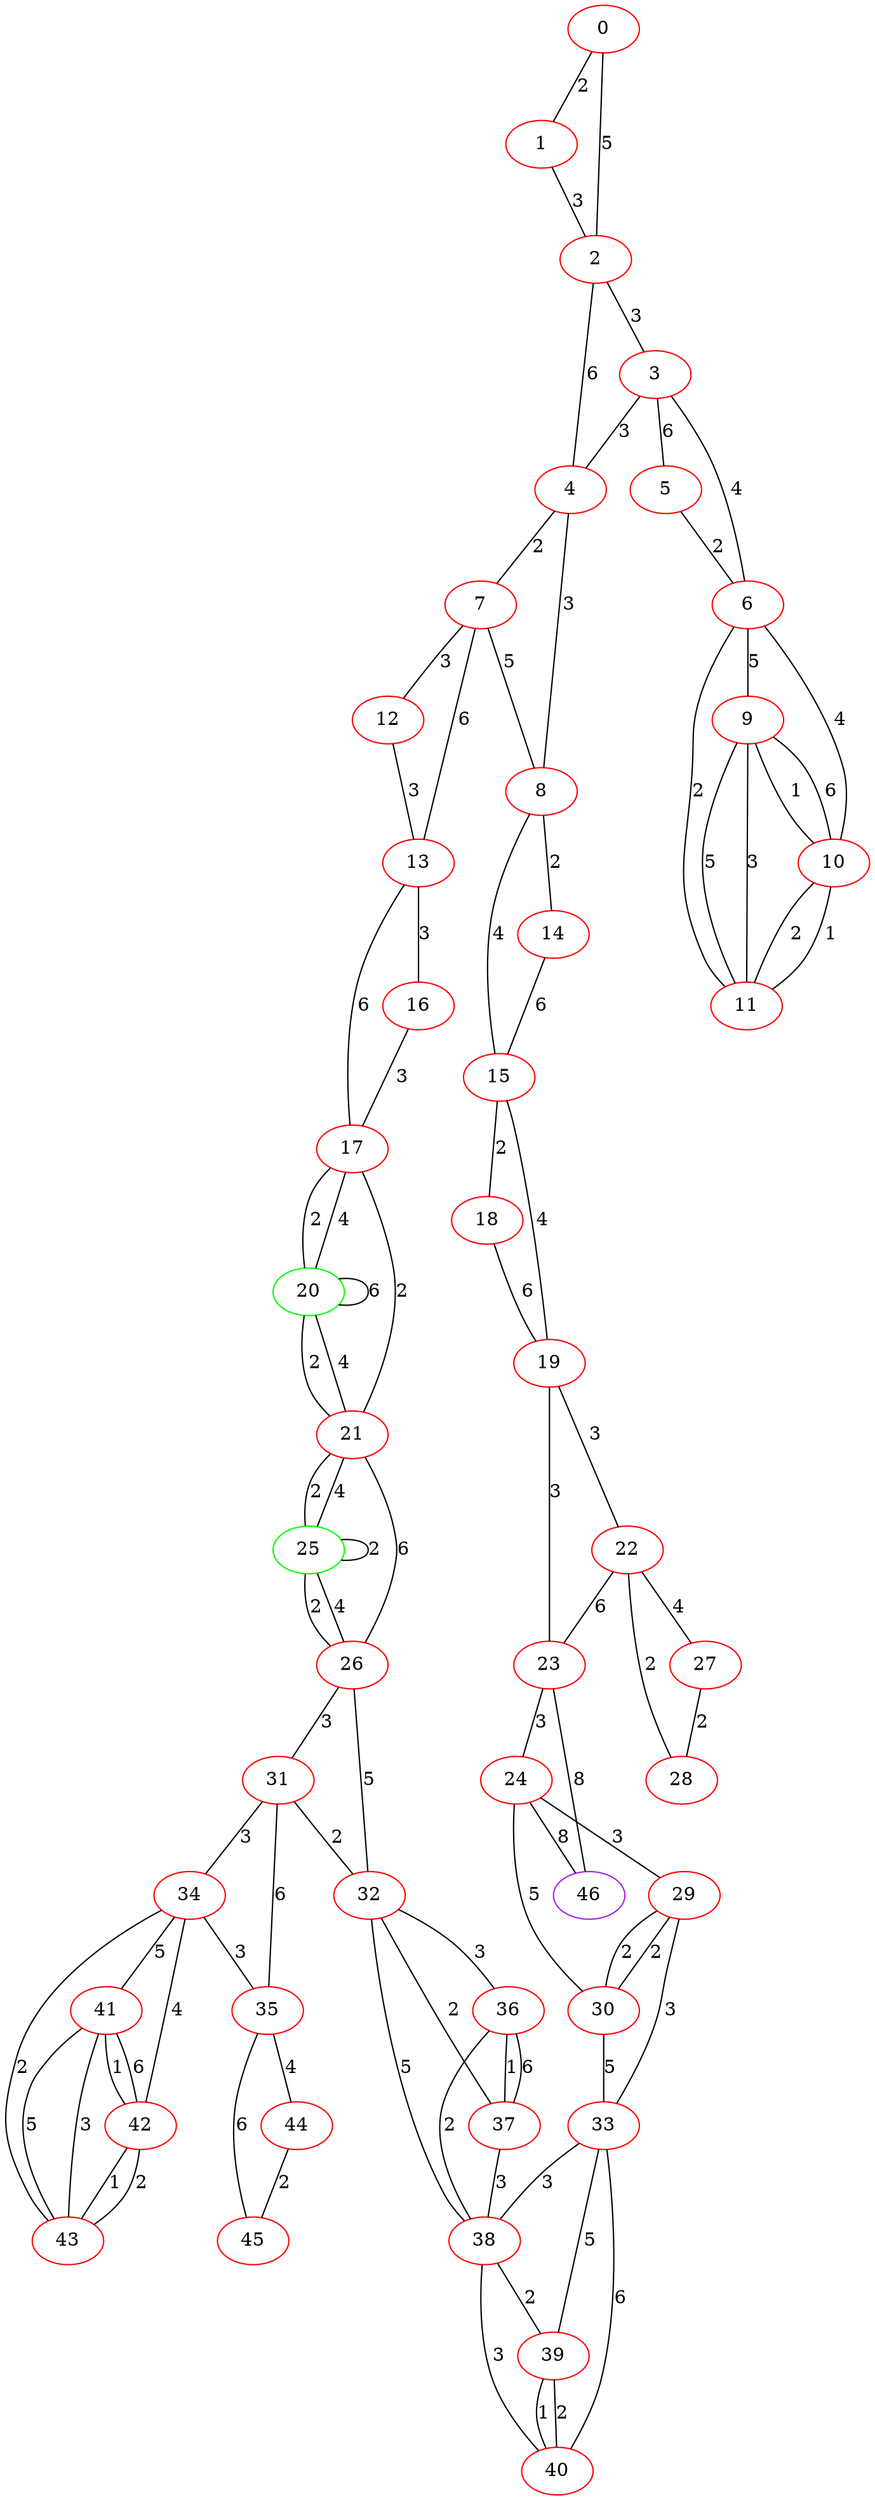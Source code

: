 graph "" {
0 [color=red, weight=1];
1 [color=red, weight=1];
2 [color=red, weight=1];
3 [color=red, weight=1];
4 [color=red, weight=1];
5 [color=red, weight=1];
6 [color=red, weight=1];
7 [color=red, weight=1];
8 [color=red, weight=1];
9 [color=red, weight=1];
10 [color=red, weight=1];
11 [color=red, weight=1];
12 [color=red, weight=1];
13 [color=red, weight=1];
14 [color=red, weight=1];
15 [color=red, weight=1];
16 [color=red, weight=1];
17 [color=red, weight=1];
18 [color=red, weight=1];
19 [color=red, weight=1];
20 [color=green, weight=2];
21 [color=red, weight=1];
22 [color=red, weight=1];
23 [color=red, weight=1];
24 [color=red, weight=1];
25 [color=green, weight=2];
26 [color=red, weight=1];
27 [color=red, weight=1];
28 [color=red, weight=1];
29 [color=red, weight=1];
30 [color=red, weight=1];
31 [color=red, weight=1];
32 [color=red, weight=1];
33 [color=red, weight=1];
34 [color=red, weight=1];
35 [color=red, weight=1];
36 [color=red, weight=1];
37 [color=red, weight=1];
38 [color=red, weight=1];
39 [color=red, weight=1];
40 [color=red, weight=1];
41 [color=red, weight=1];
42 [color=red, weight=1];
43 [color=red, weight=1];
44 [color=red, weight=1];
45 [color=red, weight=1];
46 [color=purple, weight=4];
0 -- 1  [key=0, label=2];
0 -- 2  [key=0, label=5];
1 -- 2  [key=0, label=3];
2 -- 3  [key=0, label=3];
2 -- 4  [key=0, label=6];
3 -- 4  [key=0, label=3];
3 -- 5  [key=0, label=6];
3 -- 6  [key=0, label=4];
4 -- 8  [key=0, label=3];
4 -- 7  [key=0, label=2];
5 -- 6  [key=0, label=2];
6 -- 11  [key=0, label=2];
6 -- 9  [key=0, label=5];
6 -- 10  [key=0, label=4];
7 -- 8  [key=0, label=5];
7 -- 12  [key=0, label=3];
7 -- 13  [key=0, label=6];
8 -- 14  [key=0, label=2];
8 -- 15  [key=0, label=4];
9 -- 10  [key=0, label=6];
9 -- 10  [key=1, label=1];
9 -- 11  [key=0, label=5];
9 -- 11  [key=1, label=3];
10 -- 11  [key=0, label=1];
10 -- 11  [key=1, label=2];
12 -- 13  [key=0, label=3];
13 -- 16  [key=0, label=3];
13 -- 17  [key=0, label=6];
14 -- 15  [key=0, label=6];
15 -- 18  [key=0, label=2];
15 -- 19  [key=0, label=4];
16 -- 17  [key=0, label=3];
17 -- 20  [key=0, label=2];
17 -- 20  [key=1, label=4];
17 -- 21  [key=0, label=2];
18 -- 19  [key=0, label=6];
19 -- 23  [key=0, label=3];
19 -- 22  [key=0, label=3];
20 -- 20  [key=0, label=6];
20 -- 21  [key=0, label=4];
20 -- 21  [key=1, label=2];
21 -- 25  [key=0, label=2];
21 -- 25  [key=1, label=4];
21 -- 26  [key=0, label=6];
22 -- 27  [key=0, label=4];
22 -- 28  [key=0, label=2];
22 -- 23  [key=0, label=6];
23 -- 24  [key=0, label=3];
23 -- 46  [key=0, label=8];
24 -- 46  [key=0, label=8];
24 -- 29  [key=0, label=3];
24 -- 30  [key=0, label=5];
25 -- 25  [key=0, label=2];
25 -- 26  [key=0, label=4];
25 -- 26  [key=1, label=2];
26 -- 32  [key=0, label=5];
26 -- 31  [key=0, label=3];
27 -- 28  [key=0, label=2];
29 -- 33  [key=0, label=3];
29 -- 30  [key=0, label=2];
29 -- 30  [key=1, label=2];
30 -- 33  [key=0, label=5];
31 -- 32  [key=0, label=2];
31 -- 34  [key=0, label=3];
31 -- 35  [key=0, label=6];
32 -- 36  [key=0, label=3];
32 -- 37  [key=0, label=2];
32 -- 38  [key=0, label=5];
33 -- 40  [key=0, label=6];
33 -- 38  [key=0, label=3];
33 -- 39  [key=0, label=5];
34 -- 41  [key=0, label=5];
34 -- 42  [key=0, label=4];
34 -- 35  [key=0, label=3];
34 -- 43  [key=0, label=2];
35 -- 44  [key=0, label=4];
35 -- 45  [key=0, label=6];
36 -- 37  [key=0, label=6];
36 -- 37  [key=1, label=1];
36 -- 38  [key=0, label=2];
37 -- 38  [key=0, label=3];
38 -- 39  [key=0, label=2];
38 -- 40  [key=0, label=3];
39 -- 40  [key=0, label=1];
39 -- 40  [key=1, label=2];
41 -- 42  [key=0, label=6];
41 -- 42  [key=1, label=1];
41 -- 43  [key=0, label=5];
41 -- 43  [key=1, label=3];
42 -- 43  [key=0, label=1];
42 -- 43  [key=1, label=2];
44 -- 45  [key=0, label=2];
}
